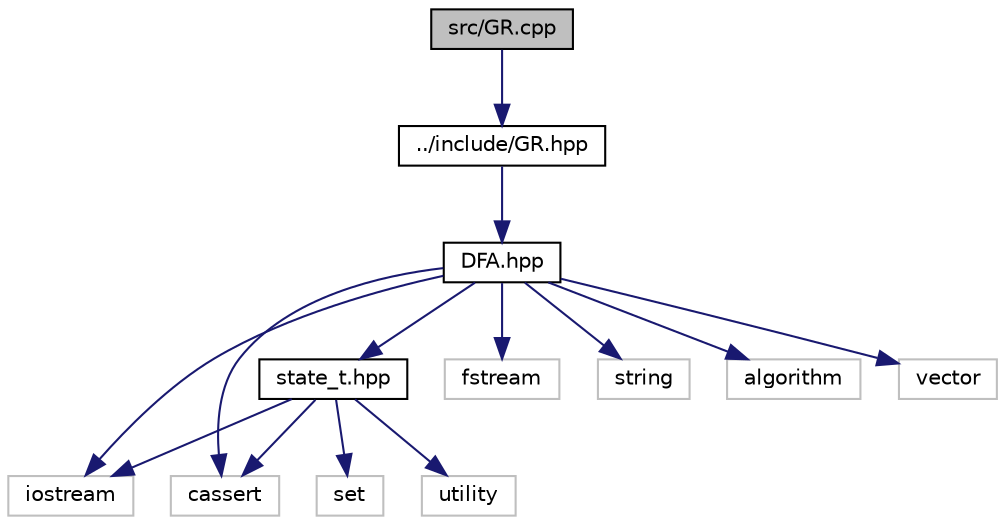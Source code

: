 digraph "src/GR.cpp"
{
  edge [fontname="Helvetica",fontsize="10",labelfontname="Helvetica",labelfontsize="10"];
  node [fontname="Helvetica",fontsize="10",shape=record];
  Node0 [label="src/GR.cpp",height=0.2,width=0.4,color="black", fillcolor="grey75", style="filled", fontcolor="black"];
  Node0 -> Node1 [color="midnightblue",fontsize="10",style="solid"];
  Node1 [label="../include/GR.hpp",height=0.2,width=0.4,color="black", fillcolor="white", style="filled",URL="$_g_r_8hpp.html",tooltip="Clase GR. "];
  Node1 -> Node2 [color="midnightblue",fontsize="10",style="solid"];
  Node2 [label="DFA.hpp",height=0.2,width=0.4,color="black", fillcolor="white", style="filled",URL="$_d_f_a_8hpp.html",tooltip="Clase DFA. "];
  Node2 -> Node3 [color="midnightblue",fontsize="10",style="solid"];
  Node3 [label="iostream",height=0.2,width=0.4,color="grey75", fillcolor="white", style="filled"];
  Node2 -> Node4 [color="midnightblue",fontsize="10",style="solid"];
  Node4 [label="fstream",height=0.2,width=0.4,color="grey75", fillcolor="white", style="filled"];
  Node2 -> Node5 [color="midnightblue",fontsize="10",style="solid"];
  Node5 [label="string",height=0.2,width=0.4,color="grey75", fillcolor="white", style="filled"];
  Node2 -> Node6 [color="midnightblue",fontsize="10",style="solid"];
  Node6 [label="cassert",height=0.2,width=0.4,color="grey75", fillcolor="white", style="filled"];
  Node2 -> Node7 [color="midnightblue",fontsize="10",style="solid"];
  Node7 [label="algorithm",height=0.2,width=0.4,color="grey75", fillcolor="white", style="filled"];
  Node2 -> Node8 [color="midnightblue",fontsize="10",style="solid"];
  Node8 [label="vector",height=0.2,width=0.4,color="grey75", fillcolor="white", style="filled"];
  Node2 -> Node9 [color="midnightblue",fontsize="10",style="solid"];
  Node9 [label="state_t.hpp",height=0.2,width=0.4,color="black", fillcolor="white", style="filled",URL="$state__t_8hpp.html",tooltip="Clase state_t (Estado) "];
  Node9 -> Node3 [color="midnightblue",fontsize="10",style="solid"];
  Node9 -> Node6 [color="midnightblue",fontsize="10",style="solid"];
  Node9 -> Node10 [color="midnightblue",fontsize="10",style="solid"];
  Node10 [label="set",height=0.2,width=0.4,color="grey75", fillcolor="white", style="filled"];
  Node9 -> Node11 [color="midnightblue",fontsize="10",style="solid"];
  Node11 [label="utility",height=0.2,width=0.4,color="grey75", fillcolor="white", style="filled"];
}
